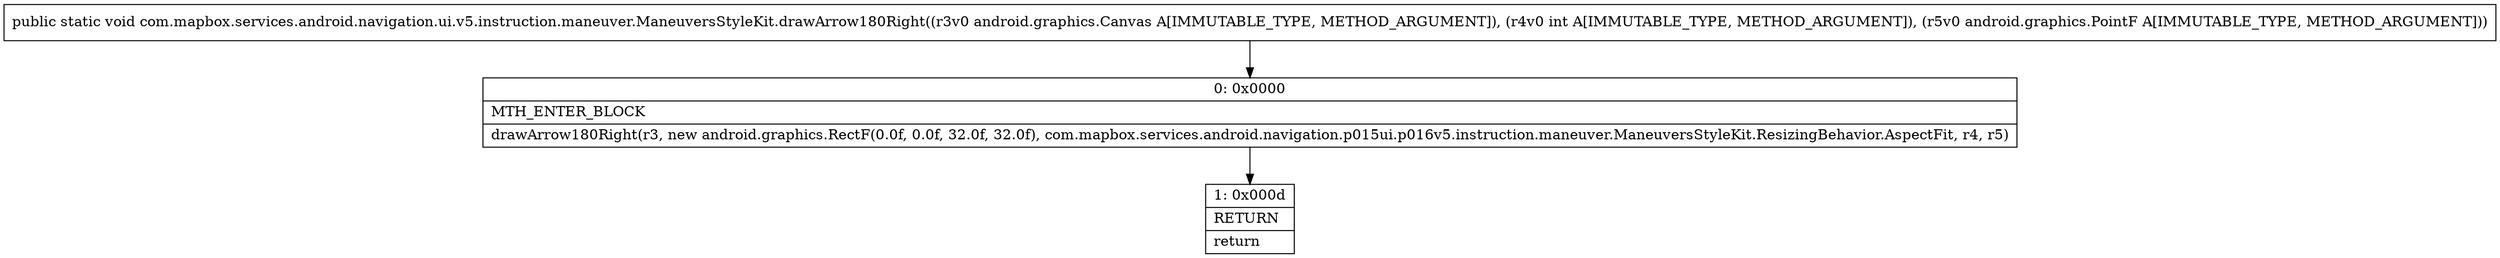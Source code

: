 digraph "CFG forcom.mapbox.services.android.navigation.ui.v5.instruction.maneuver.ManeuversStyleKit.drawArrow180Right(Landroid\/graphics\/Canvas;ILandroid\/graphics\/PointF;)V" {
Node_0 [shape=record,label="{0\:\ 0x0000|MTH_ENTER_BLOCK\l|drawArrow180Right(r3, new android.graphics.RectF(0.0f, 0.0f, 32.0f, 32.0f), com.mapbox.services.android.navigation.p015ui.p016v5.instruction.maneuver.ManeuversStyleKit.ResizingBehavior.AspectFit, r4, r5)\l}"];
Node_1 [shape=record,label="{1\:\ 0x000d|RETURN\l|return\l}"];
MethodNode[shape=record,label="{public static void com.mapbox.services.android.navigation.ui.v5.instruction.maneuver.ManeuversStyleKit.drawArrow180Right((r3v0 android.graphics.Canvas A[IMMUTABLE_TYPE, METHOD_ARGUMENT]), (r4v0 int A[IMMUTABLE_TYPE, METHOD_ARGUMENT]), (r5v0 android.graphics.PointF A[IMMUTABLE_TYPE, METHOD_ARGUMENT])) }"];
MethodNode -> Node_0;
Node_0 -> Node_1;
}

